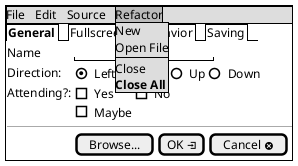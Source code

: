 @startsalt
{+

{* File | Edit | Source | Refactor
 Refactor | New | Open File | - | Close | <b>Close All</b> }

    {/ <b>General | Fullscreen | Behavior | Saving }

    {
    Name         | "                 "
    Direction:   | { (X) Left | () Right | () Up | () Down }
    Attending?:  | {  [] Yes | [] No
                      [] Maybe }
    --|--
        {}  | { [Browse...] | [OK <&account-login>] | [Cancel <&circle-x>] }}
    }

}
@endsalt
